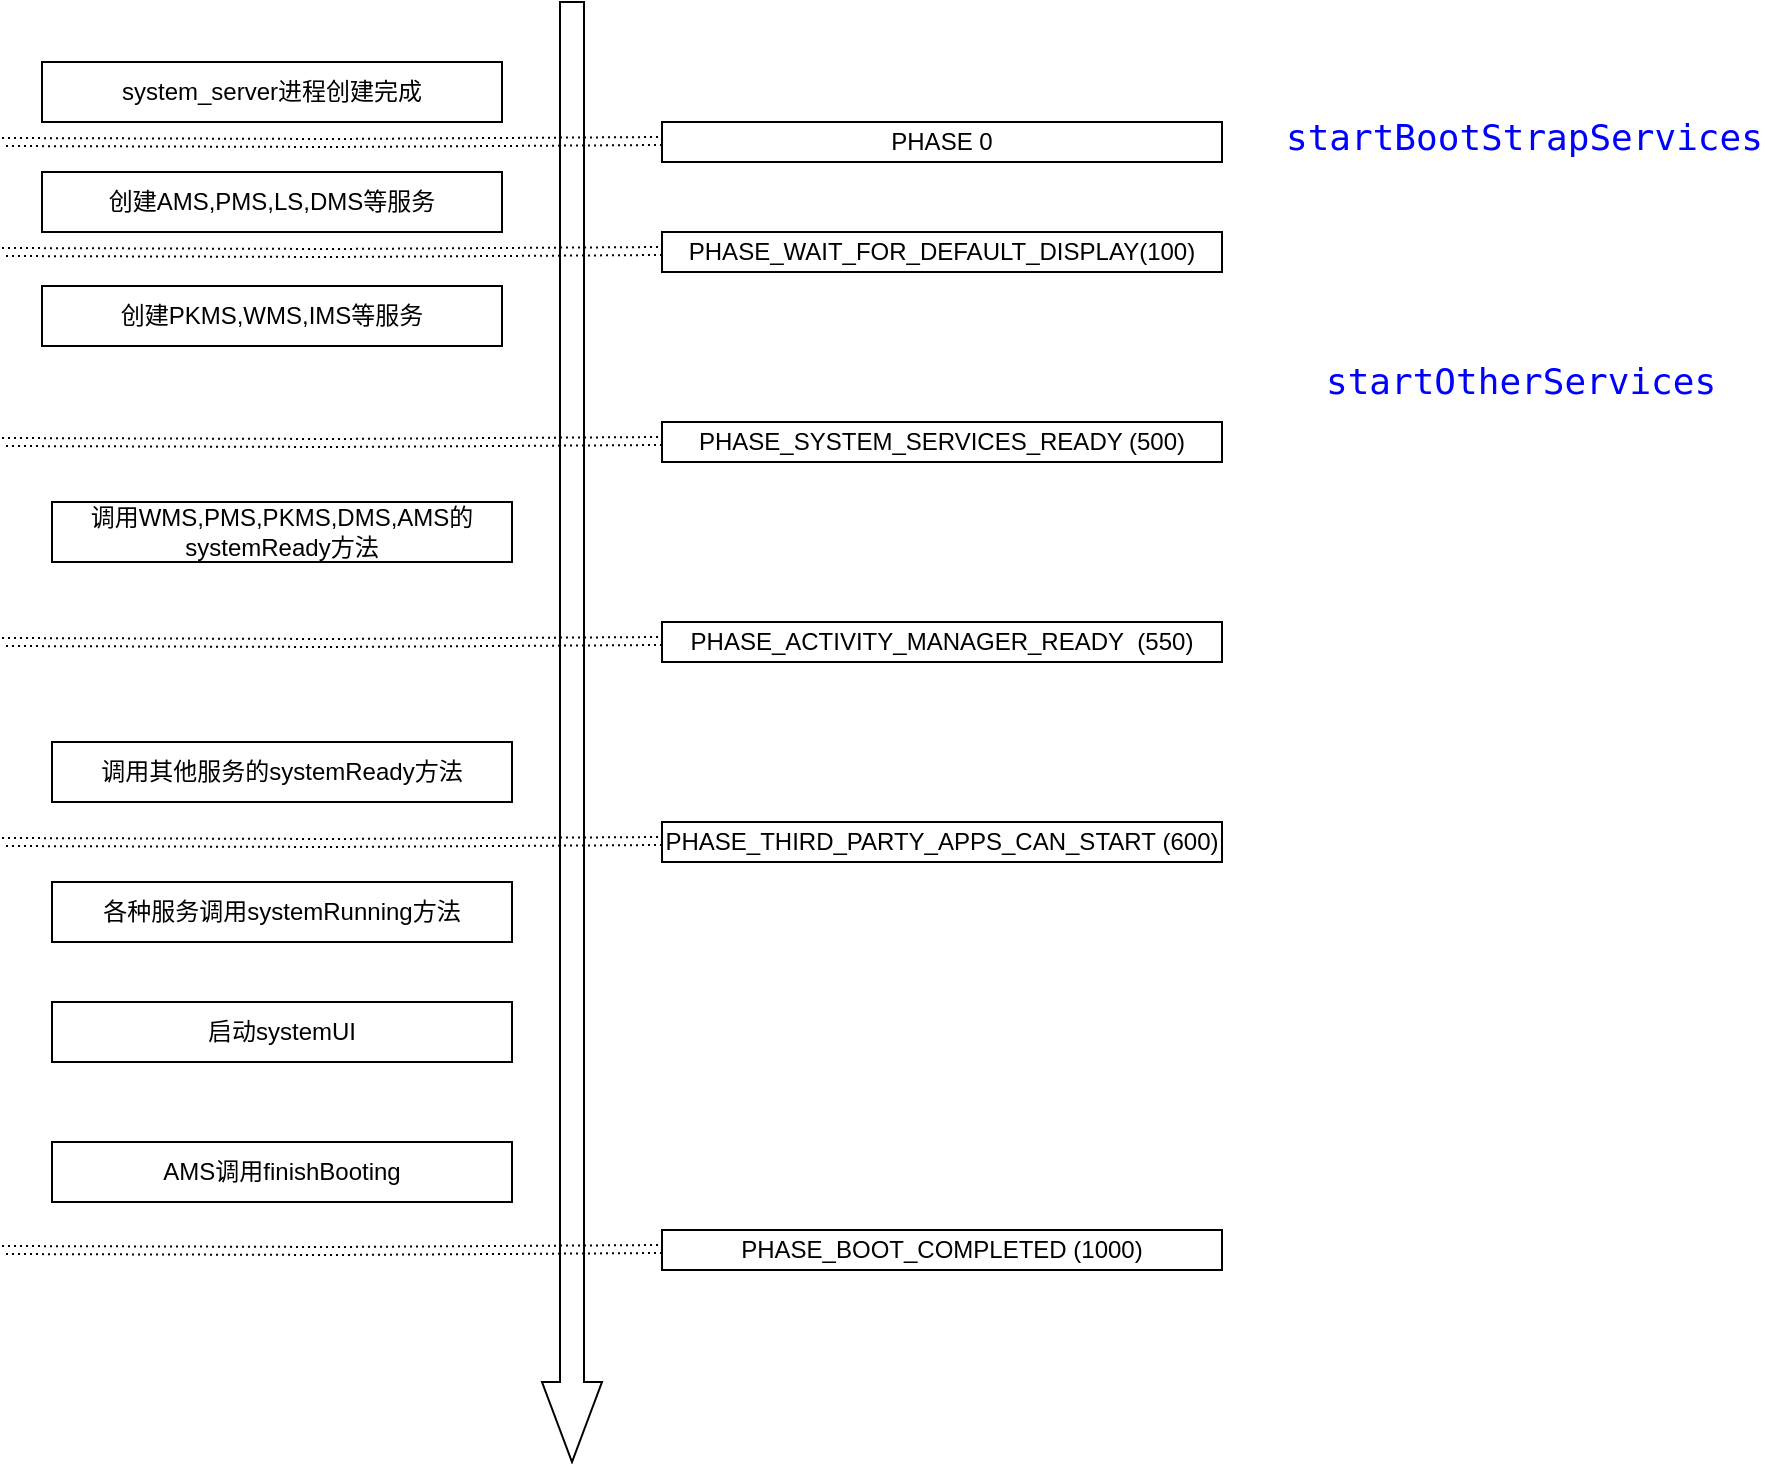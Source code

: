 <mxfile version="22.1.8" type="github">
  <diagram name="Page-1" id="YmJoYWuQGjE3YAbMl2xC">
    <mxGraphModel dx="1191" dy="784" grid="1" gridSize="10" guides="1" tooltips="1" connect="1" arrows="1" fold="1" page="1" pageScale="1" pageWidth="850" pageHeight="1100" math="0" shadow="0">
      <root>
        <mxCell id="0" />
        <mxCell id="1" parent="0" />
        <mxCell id="EVXR19roOYmY0BXJZwpf-1" value="system_server进程创建完成" style="rounded=0;whiteSpace=wrap;html=1;" parent="1" vertex="1">
          <mxGeometry x="190" y="220" width="230" height="30" as="geometry" />
        </mxCell>
        <mxCell id="EVXR19roOYmY0BXJZwpf-2" value="创建AMS,PMS,LS,DMS等服务" style="rounded=0;whiteSpace=wrap;html=1;" parent="1" vertex="1">
          <mxGeometry x="190" y="275" width="230" height="30" as="geometry" />
        </mxCell>
        <mxCell id="EVXR19roOYmY0BXJZwpf-3" value="" style="html=1;shadow=0;dashed=0;align=center;verticalAlign=middle;shape=mxgraph.arrows2.arrow;dy=0.6;dx=40;direction=south;notch=0;" parent="1" vertex="1">
          <mxGeometry x="440" y="190" width="30" height="730" as="geometry" />
        </mxCell>
        <mxCell id="EVXR19roOYmY0BXJZwpf-4" value="创建PKMS,WMS,IMS等服务" style="rounded=0;whiteSpace=wrap;html=1;" parent="1" vertex="1">
          <mxGeometry x="190" y="332" width="230" height="30" as="geometry" />
        </mxCell>
        <mxCell id="EVXR19roOYmY0BXJZwpf-5" value="调用WMS,PMS,PKMS,DMS,AMS的systemReady方法" style="rounded=0;whiteSpace=wrap;html=1;" parent="1" vertex="1">
          <mxGeometry x="195" y="440" width="230" height="30" as="geometry" />
        </mxCell>
        <mxCell id="EVXR19roOYmY0BXJZwpf-6" value="PHASE 0" style="rounded=0;whiteSpace=wrap;html=1;" parent="1" vertex="1">
          <mxGeometry x="500" y="250" width="280" height="20" as="geometry" />
        </mxCell>
        <mxCell id="EVXR19roOYmY0BXJZwpf-7" value="PHASE_WAIT_FOR_DEFAULT_DISPLAY(100)" style="rounded=0;whiteSpace=wrap;html=1;" parent="1" vertex="1">
          <mxGeometry x="500" y="305" width="280" height="20" as="geometry" />
        </mxCell>
        <mxCell id="EVXR19roOYmY0BXJZwpf-9" value=" PHASE_SYSTEM_SERVICES_READY (500)" style="rounded=0;whiteSpace=wrap;html=1;" parent="1" vertex="1">
          <mxGeometry x="500" y="400" width="280" height="20" as="geometry" />
        </mxCell>
        <mxCell id="EVXR19roOYmY0BXJZwpf-10" value=" PHASE_ACTIVITY_MANAGER_READY&amp;nbsp; (550)" style="rounded=0;whiteSpace=wrap;html=1;" parent="1" vertex="1">
          <mxGeometry x="500" y="500" width="280" height="20" as="geometry" />
        </mxCell>
        <mxCell id="EVXR19roOYmY0BXJZwpf-11" value=" PHASE_THIRD_PARTY_APPS_CAN_START&amp;nbsp;(600)" style="rounded=0;whiteSpace=wrap;html=1;" parent="1" vertex="1">
          <mxGeometry x="500" y="600" width="280" height="20" as="geometry" />
        </mxCell>
        <mxCell id="EVXR19roOYmY0BXJZwpf-12" value=" PHASE_BOOT_COMPLETED&amp;nbsp;(1000)" style="rounded=0;whiteSpace=wrap;html=1;" parent="1" vertex="1">
          <mxGeometry x="500" y="804" width="280" height="20" as="geometry" />
        </mxCell>
        <mxCell id="EVXR19roOYmY0BXJZwpf-14" value="调用其他服务的systemReady方法" style="rounded=0;whiteSpace=wrap;html=1;" parent="1" vertex="1">
          <mxGeometry x="195" y="560" width="230" height="30" as="geometry" />
        </mxCell>
        <mxCell id="EVXR19roOYmY0BXJZwpf-15" value="启动systemUI" style="rounded=0;whiteSpace=wrap;html=1;" parent="1" vertex="1">
          <mxGeometry x="195" y="690" width="230" height="30" as="geometry" />
        </mxCell>
        <mxCell id="EVXR19roOYmY0BXJZwpf-16" value="各种服务调用systemRunning方法" style="rounded=0;whiteSpace=wrap;html=1;" parent="1" vertex="1">
          <mxGeometry x="195" y="630" width="230" height="30" as="geometry" />
        </mxCell>
        <mxCell id="EVXR19roOYmY0BXJZwpf-19" value="AMS调用finishBooting" style="rounded=0;whiteSpace=wrap;html=1;" parent="1" vertex="1">
          <mxGeometry x="195" y="760" width="230" height="30" as="geometry" />
        </mxCell>
        <mxCell id="EVXR19roOYmY0BXJZwpf-23" value="" style="endArrow=none;html=1;rounded=0;dashed=1;dashPattern=1 2;shape=link;edgeStyle=orthogonalEdgeStyle;" parent="1" edge="1">
          <mxGeometry relative="1" as="geometry">
            <mxPoint x="170" y="260" as="sourcePoint" />
            <mxPoint x="500" y="259.5" as="targetPoint" />
          </mxGeometry>
        </mxCell>
        <mxCell id="EVXR19roOYmY0BXJZwpf-24" value="" style="resizable=0;html=1;whiteSpace=wrap;align=right;verticalAlign=bottom;" parent="EVXR19roOYmY0BXJZwpf-23" connectable="0" vertex="1">
          <mxGeometry x="1" relative="1" as="geometry" />
        </mxCell>
        <mxCell id="EVXR19roOYmY0BXJZwpf-25" value="" style="endArrow=none;html=1;rounded=0;dashed=1;dashPattern=1 2;shape=link;edgeStyle=orthogonalEdgeStyle;" parent="1" edge="1">
          <mxGeometry relative="1" as="geometry">
            <mxPoint x="170" y="315" as="sourcePoint" />
            <mxPoint x="500" y="314.5" as="targetPoint" />
          </mxGeometry>
        </mxCell>
        <mxCell id="EVXR19roOYmY0BXJZwpf-26" value="" style="resizable=0;html=1;whiteSpace=wrap;align=right;verticalAlign=bottom;" parent="EVXR19roOYmY0BXJZwpf-25" connectable="0" vertex="1">
          <mxGeometry x="1" relative="1" as="geometry" />
        </mxCell>
        <mxCell id="EVXR19roOYmY0BXJZwpf-27" value="" style="endArrow=none;html=1;rounded=0;dashed=1;dashPattern=1 2;shape=link;edgeStyle=orthogonalEdgeStyle;" parent="1" edge="1">
          <mxGeometry relative="1" as="geometry">
            <mxPoint x="170" y="410" as="sourcePoint" />
            <mxPoint x="500" y="409.5" as="targetPoint" />
          </mxGeometry>
        </mxCell>
        <mxCell id="EVXR19roOYmY0BXJZwpf-28" value="" style="resizable=0;html=1;whiteSpace=wrap;align=right;verticalAlign=bottom;" parent="EVXR19roOYmY0BXJZwpf-27" connectable="0" vertex="1">
          <mxGeometry x="1" relative="1" as="geometry" />
        </mxCell>
        <mxCell id="EVXR19roOYmY0BXJZwpf-29" value="" style="endArrow=none;html=1;rounded=0;dashed=1;dashPattern=1 2;shape=link;edgeStyle=orthogonalEdgeStyle;" parent="1" edge="1">
          <mxGeometry relative="1" as="geometry">
            <mxPoint x="170" y="510" as="sourcePoint" />
            <mxPoint x="500" y="509.5" as="targetPoint" />
          </mxGeometry>
        </mxCell>
        <mxCell id="EVXR19roOYmY0BXJZwpf-30" value="" style="resizable=0;html=1;whiteSpace=wrap;align=right;verticalAlign=bottom;" parent="EVXR19roOYmY0BXJZwpf-29" connectable="0" vertex="1">
          <mxGeometry x="1" relative="1" as="geometry" />
        </mxCell>
        <mxCell id="EVXR19roOYmY0BXJZwpf-31" value="" style="endArrow=none;html=1;rounded=0;dashed=1;dashPattern=1 2;shape=link;edgeStyle=orthogonalEdgeStyle;" parent="1" edge="1">
          <mxGeometry relative="1" as="geometry">
            <mxPoint x="170" y="610" as="sourcePoint" />
            <mxPoint x="500" y="609.5" as="targetPoint" />
          </mxGeometry>
        </mxCell>
        <mxCell id="EVXR19roOYmY0BXJZwpf-32" value="" style="resizable=0;html=1;whiteSpace=wrap;align=right;verticalAlign=bottom;" parent="EVXR19roOYmY0BXJZwpf-31" connectable="0" vertex="1">
          <mxGeometry x="1" relative="1" as="geometry" />
        </mxCell>
        <mxCell id="EVXR19roOYmY0BXJZwpf-33" value="" style="endArrow=none;html=1;rounded=0;dashed=1;dashPattern=1 2;shape=link;edgeStyle=orthogonalEdgeStyle;" parent="1" edge="1">
          <mxGeometry relative="1" as="geometry">
            <mxPoint x="170" y="814" as="sourcePoint" />
            <mxPoint x="500" y="813.5" as="targetPoint" />
          </mxGeometry>
        </mxCell>
        <mxCell id="EVXR19roOYmY0BXJZwpf-34" value="" style="resizable=0;html=1;whiteSpace=wrap;align=right;verticalAlign=bottom;" parent="EVXR19roOYmY0BXJZwpf-33" connectable="0" vertex="1">
          <mxGeometry x="1" relative="1" as="geometry" />
        </mxCell>
        <mxCell id="EVXR19roOYmY0BXJZwpf-37" value="&lt;span style=&quot;color: rgb(0, 0, 255); font-family: monospace; font-style: normal; font-variant-ligatures: normal; font-variant-caps: normal; font-weight: 400; letter-spacing: normal; orphans: 2; text-align: start; text-indent: 0px; text-transform: none; widows: 2; word-spacing: 0px; -webkit-text-stroke-width: 0px; background-color: rgb(255, 255, 255); text-decoration-thickness: initial; text-decoration-style: initial; text-decoration-color: initial; float: none; display: inline !important;&quot;&gt;&lt;font style=&quot;font-size: 18px;&quot;&gt;startOtherServices&lt;/font&gt;&lt;/span&gt;" style="text;whiteSpace=wrap;html=1;" parent="1" vertex="1">
          <mxGeometry x="830" y="362" width="160" height="40" as="geometry" />
        </mxCell>
        <mxCell id="EVXR19roOYmY0BXJZwpf-39" value="&lt;span style=&quot;color: rgb(0, 0, 255); font-family: monospace; font-style: normal; font-variant-ligatures: normal; font-variant-caps: normal; font-weight: 400; letter-spacing: normal; orphans: 2; text-align: start; text-indent: 0px; text-transform: none; widows: 2; word-spacing: 0px; -webkit-text-stroke-width: 0px; background-color: rgb(255, 255, 255); text-decoration-thickness: initial; text-decoration-style: initial; text-decoration-color: initial; float: none; display: inline !important;&quot;&gt;&lt;font style=&quot;font-size: 18px;&quot;&gt;startBootStrapServices&lt;/font&gt;&lt;/span&gt;" style="text;whiteSpace=wrap;html=1;" parent="1" vertex="1">
          <mxGeometry x="810" y="240" width="160" height="40" as="geometry" />
        </mxCell>
      </root>
    </mxGraphModel>
  </diagram>
</mxfile>
